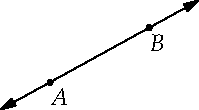 settings.tex="pdflatex";

texpreamble("\usepackage{amsmath}
\usepackage{amsthm,amssymb}
\usepackage{mathpazo}
\usepackage[svgnames]{xcolor}
");
import graph;

size(0,55);

pair A=(0,0);
pair B=(2,1.1);
pair al=I*(unit(A-B));

//dot((0,-1.1),white);

dot("$A$",A,al);
dot("$B$",B,al);
pair P(real t){return t*A+(1-t)*B;}
draw(P(-0.5)--P(1.5),Arrows);